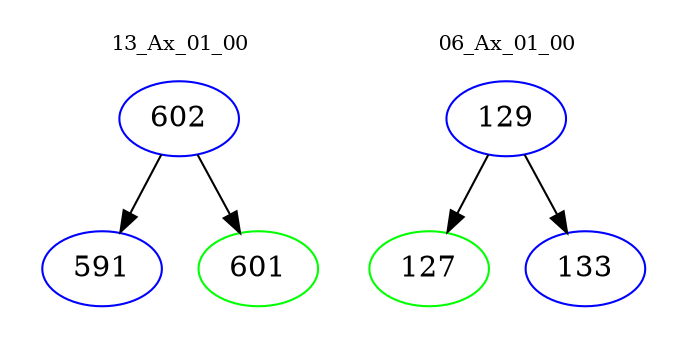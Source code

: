digraph{
subgraph cluster_0 {
color = white
label = "13_Ax_01_00";
fontsize=10;
T0_602 [label="602", color="blue"]
T0_602 -> T0_591 [color="black"]
T0_591 [label="591", color="blue"]
T0_602 -> T0_601 [color="black"]
T0_601 [label="601", color="green"]
}
subgraph cluster_1 {
color = white
label = "06_Ax_01_00";
fontsize=10;
T1_129 [label="129", color="blue"]
T1_129 -> T1_127 [color="black"]
T1_127 [label="127", color="green"]
T1_129 -> T1_133 [color="black"]
T1_133 [label="133", color="blue"]
}
}
